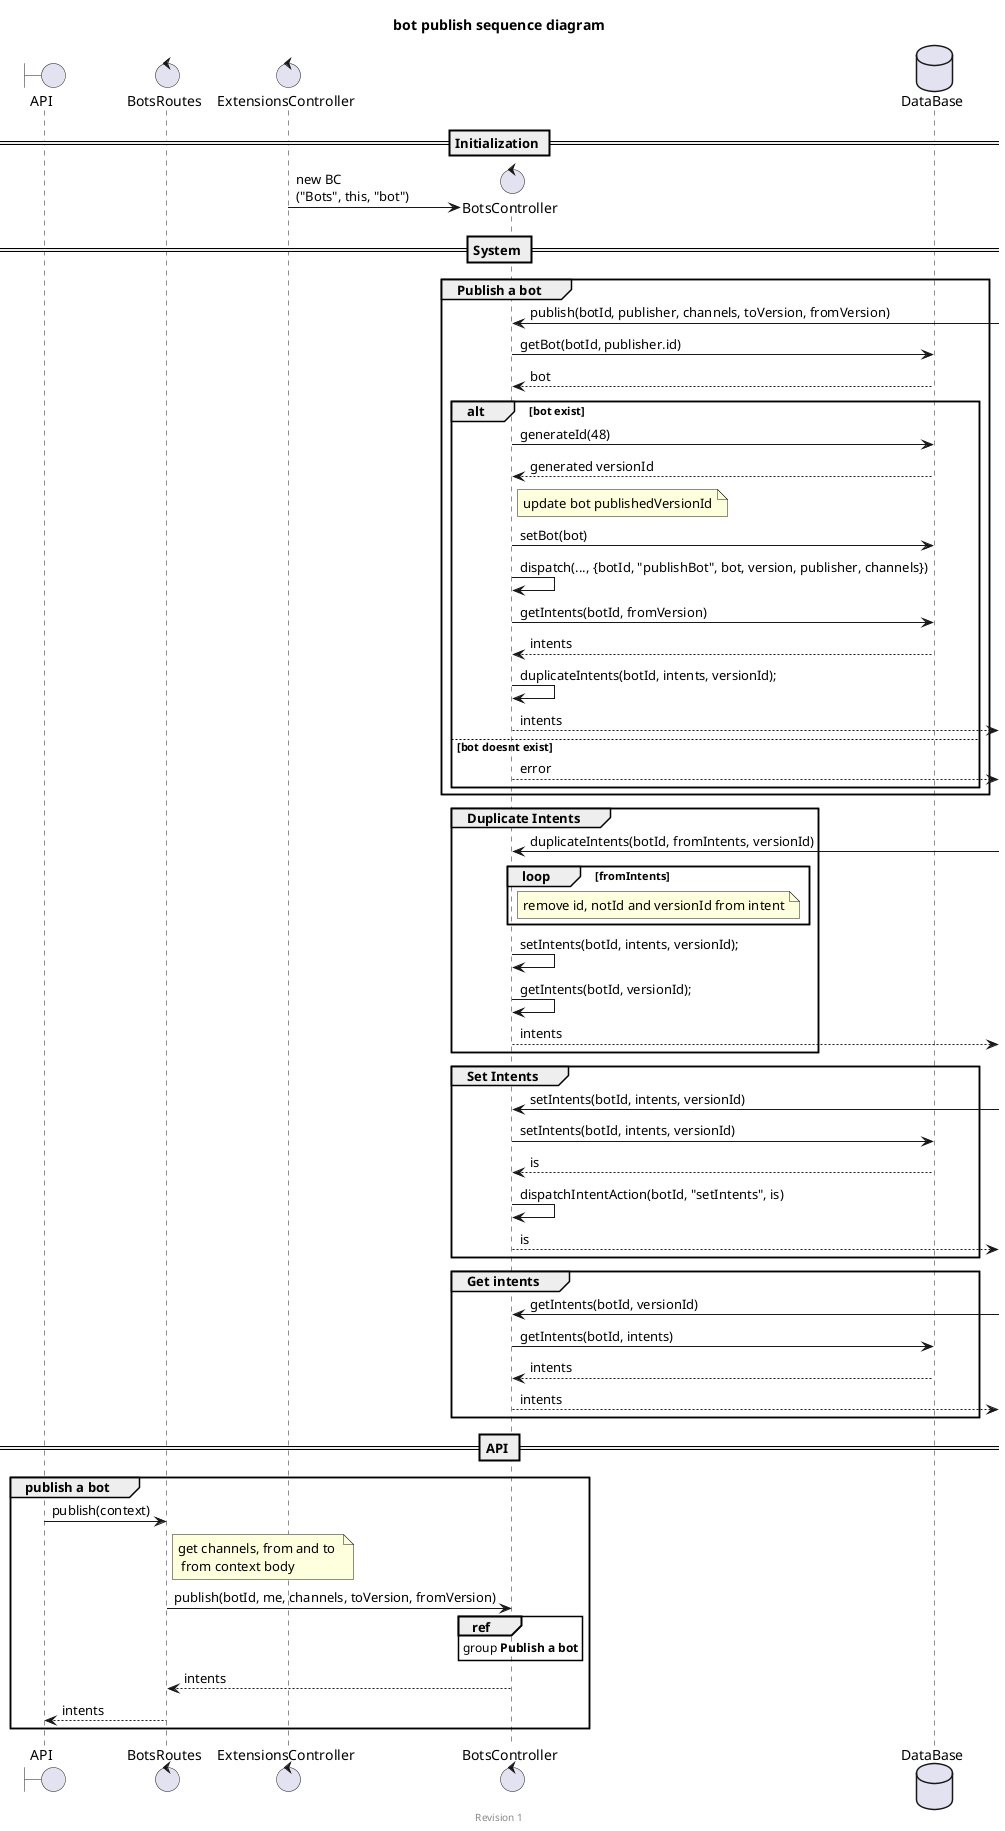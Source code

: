 @startuml botPublish
title bot publish sequence diagram

boundary API
control BotsRoutes
control ExtensionsController
control "BotsController" as BC
database DataBase

== Initialization ==
create BC
ExtensionsController -> BC: new BC\n("Bots", this, "bot")

' create middlewares
' BC -> middlewares: create an empty \nmiddlewares{}' property
== System ==

group Publish a bot
  ]-> BC: publish(botId, publisher, channels, toVersion, fromVersion)
  BC -> DataBase: getBot(botId, publisher.id)
  BC <-- DataBase: bot
  alt bot exist
    BC -> DataBase: generateId(48)
    BC <-- DataBase: generated versionId
    note right BC: update bot publishedVersionId
    BC -> DataBase: setBot(bot)
    BC -> BC: dispatch(..., {botId, "publishBot", bot, version, publisher, channels})
    BC -> DataBase: getIntents(botId, fromVersion)
    BC <-- DataBase: intents
    BC -> BC: duplicateIntents(botId, intents, versionId);
    ]<-- BC: intents

  else bot doesnt exist
    ]<-- BC: error
  end
end

group Duplicate Intents
  ]-> BC: duplicateIntents(botId, fromIntents, versionId)
  loop fromIntents
    note right BC: remove id, notId and versionId from intent
  end
    BC -> BC: setIntents(botId, intents, versionId);
    BC -> BC: getIntents(botId, versionId);
    ]<-- BC: intents
end

group Set Intents
  ]-> BC: setIntents(botId, intents, versionId)
  BC -> DataBase: setIntents(botId, intents, versionId)
  BC <-- DataBase: is
  BC -> BC: dispatchIntentAction(botId, "setIntents", is)
  ]<-- BC: is
end

group Get intents
  ]-> BC: getIntents(botId, versionId)
  BC -> DataBase: getIntents(botId, intents)
  BC <-- DataBase: intents
  ]<-- BC: intents
end

== API ==

group publish a bot
  API -> BotsRoutes: publish(context)
  note right BotsRoutes: get channels, from and to \n from context body

  BotsRoutes -> BC: publish(botId, me, channels, toVersion, fromVersion)
  ref over BC: group **Publish a bot**
  BotsRoutes <-- BC: intents
  API <-- BotsRoutes: intents
end

footer Revision 1
@enduml